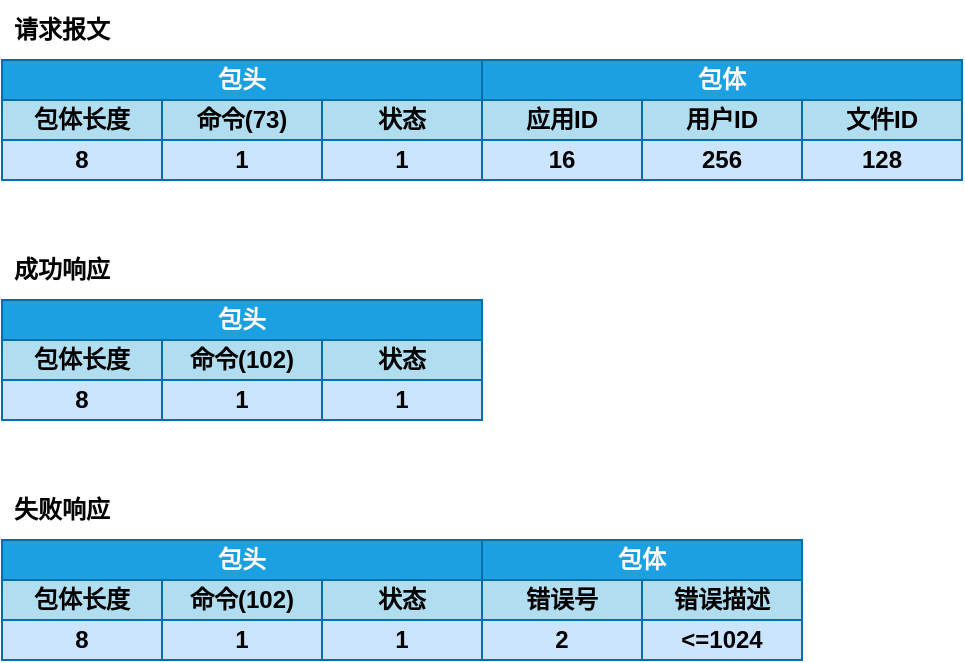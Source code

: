 <mxfile version="19.0.3" type="device"><diagram id="d_um1F_6NgrXlC4rkvSO" name="第 1 页"><mxGraphModel dx="706" dy="445" grid="1" gridSize="10" guides="1" tooltips="1" connect="1" arrows="1" fold="1" page="1" pageScale="1" pageWidth="1169" pageHeight="827" math="0" shadow="0"><root><mxCell id="0"/><mxCell id="1" parent="0"/><mxCell id="vkurcL1HtAWUJM9UaXK--2" value="&lt;b&gt;请求报文&lt;/b&gt;" style="text;html=1;strokeColor=none;fillColor=none;align=center;verticalAlign=middle;whiteSpace=wrap;rounded=0;" vertex="1" parent="1"><mxGeometry x="360" y="130" width="60" height="30" as="geometry"/></mxCell><mxCell id="vkurcL1HtAWUJM9UaXK--3" value="包头" style="rounded=0;whiteSpace=wrap;html=1;fillColor=#1ba1e2;strokeColor=#006EAF;fontStyle=1;fontColor=#ffffff;" vertex="1" parent="1"><mxGeometry x="360" y="160" width="240" height="20" as="geometry"/></mxCell><mxCell id="vkurcL1HtAWUJM9UaXK--4" value="包体长度" style="rounded=0;whiteSpace=wrap;html=1;fillColor=#b1ddf0;strokeColor=#006EAF;fontStyle=1;" vertex="1" parent="1"><mxGeometry x="360" y="180" width="80" height="20" as="geometry"/></mxCell><mxCell id="vkurcL1HtAWUJM9UaXK--5" value="命令(73)" style="rounded=0;whiteSpace=wrap;html=1;fillColor=#b1ddf0;strokeColor=#006EAF;fontStyle=1;" vertex="1" parent="1"><mxGeometry x="440" y="180" width="80" height="20" as="geometry"/></mxCell><mxCell id="vkurcL1HtAWUJM9UaXK--6" value="状态" style="rounded=0;whiteSpace=wrap;html=1;fillColor=#b1ddf0;strokeColor=#006EAF;fontStyle=1;" vertex="1" parent="1"><mxGeometry x="520" y="180" width="80" height="20" as="geometry"/></mxCell><mxCell id="vkurcL1HtAWUJM9UaXK--7" value="8" style="rounded=0;whiteSpace=wrap;html=1;fillColor=#cce5ff;strokeColor=#006EAF;fontStyle=1;" vertex="1" parent="1"><mxGeometry x="360" y="200" width="80" height="20" as="geometry"/></mxCell><mxCell id="vkurcL1HtAWUJM9UaXK--8" value="1" style="rounded=0;whiteSpace=wrap;html=1;fillColor=#cce5ff;strokeColor=#006EAF;fontStyle=1;" vertex="1" parent="1"><mxGeometry x="440" y="200" width="80" height="20" as="geometry"/></mxCell><mxCell id="vkurcL1HtAWUJM9UaXK--9" value="1" style="rounded=0;whiteSpace=wrap;html=1;fillColor=#cce5ff;strokeColor=#006EAF;fontStyle=1;" vertex="1" parent="1"><mxGeometry x="520" y="200" width="80" height="20" as="geometry"/></mxCell><mxCell id="vkurcL1HtAWUJM9UaXK--10" value="包体" style="rounded=0;whiteSpace=wrap;html=1;fillColor=#1ba1e2;strokeColor=#006EAF;fontStyle=1;fontColor=#ffffff;" vertex="1" parent="1"><mxGeometry x="600" y="160" width="240" height="20" as="geometry"/></mxCell><mxCell id="vkurcL1HtAWUJM9UaXK--11" value="应用ID" style="rounded=0;whiteSpace=wrap;html=1;fillColor=#b1ddf0;strokeColor=#006EAF;fontStyle=1;" vertex="1" parent="1"><mxGeometry x="600" y="180" width="80" height="20" as="geometry"/></mxCell><mxCell id="vkurcL1HtAWUJM9UaXK--12" value="用户ID" style="rounded=0;whiteSpace=wrap;html=1;fillColor=#b1ddf0;strokeColor=#006EAF;fontStyle=1;" vertex="1" parent="1"><mxGeometry x="680" y="180" width="80" height="20" as="geometry"/></mxCell><mxCell id="vkurcL1HtAWUJM9UaXK--13" value="文件ID" style="rounded=0;whiteSpace=wrap;html=1;fillColor=#b1ddf0;strokeColor=#006EAF;fontStyle=1;" vertex="1" parent="1"><mxGeometry x="760" y="180" width="80" height="20" as="geometry"/></mxCell><mxCell id="vkurcL1HtAWUJM9UaXK--16" value="16" style="rounded=0;whiteSpace=wrap;html=1;fillColor=#cce5ff;strokeColor=#006EAF;fontStyle=1;" vertex="1" parent="1"><mxGeometry x="600" y="200" width="80" height="20" as="geometry"/></mxCell><mxCell id="vkurcL1HtAWUJM9UaXK--17" value="&lt;b&gt;成功响应&lt;/b&gt;" style="text;html=1;strokeColor=none;fillColor=none;align=center;verticalAlign=middle;whiteSpace=wrap;rounded=0;" vertex="1" parent="1"><mxGeometry x="360" y="250" width="60" height="30" as="geometry"/></mxCell><mxCell id="vkurcL1HtAWUJM9UaXK--18" value="&lt;b&gt;失败响应&lt;/b&gt;" style="text;html=1;strokeColor=none;fillColor=none;align=center;verticalAlign=middle;whiteSpace=wrap;rounded=0;" vertex="1" parent="1"><mxGeometry x="360" y="370" width="60" height="30" as="geometry"/></mxCell><mxCell id="vkurcL1HtAWUJM9UaXK--19" value="包头" style="rounded=0;whiteSpace=wrap;html=1;fillColor=#1ba1e2;strokeColor=#006EAF;fontStyle=1;fontColor=#ffffff;" vertex="1" parent="1"><mxGeometry x="360" y="280" width="240" height="20" as="geometry"/></mxCell><mxCell id="vkurcL1HtAWUJM9UaXK--20" value="包体长度" style="rounded=0;whiteSpace=wrap;html=1;fillColor=#b1ddf0;strokeColor=#006EAF;fontStyle=1;" vertex="1" parent="1"><mxGeometry x="360" y="300" width="80" height="20" as="geometry"/></mxCell><mxCell id="vkurcL1HtAWUJM9UaXK--21" value="命令(102)" style="rounded=0;whiteSpace=wrap;html=1;fillColor=#b1ddf0;strokeColor=#006EAF;fontStyle=1;" vertex="1" parent="1"><mxGeometry x="440" y="300" width="80" height="20" as="geometry"/></mxCell><mxCell id="vkurcL1HtAWUJM9UaXK--22" value="状态" style="rounded=0;whiteSpace=wrap;html=1;fillColor=#b1ddf0;strokeColor=#006EAF;fontStyle=1;" vertex="1" parent="1"><mxGeometry x="520" y="300" width="80" height="20" as="geometry"/></mxCell><mxCell id="vkurcL1HtAWUJM9UaXK--23" value="8" style="rounded=0;whiteSpace=wrap;html=1;fillColor=#cce5ff;strokeColor=#006EAF;fontStyle=1;" vertex="1" parent="1"><mxGeometry x="360" y="320" width="80" height="20" as="geometry"/></mxCell><mxCell id="vkurcL1HtAWUJM9UaXK--24" value="1" style="rounded=0;whiteSpace=wrap;html=1;fillColor=#cce5ff;strokeColor=#006EAF;fontStyle=1;" vertex="1" parent="1"><mxGeometry x="440" y="320" width="80" height="20" as="geometry"/></mxCell><mxCell id="vkurcL1HtAWUJM9UaXK--25" value="1" style="rounded=0;whiteSpace=wrap;html=1;fillColor=#cce5ff;strokeColor=#006EAF;fontStyle=1;" vertex="1" parent="1"><mxGeometry x="520" y="320" width="80" height="20" as="geometry"/></mxCell><mxCell id="vkurcL1HtAWUJM9UaXK--26" value="包头" style="rounded=0;whiteSpace=wrap;html=1;fillColor=#1ba1e2;strokeColor=#006EAF;fontStyle=1;fontColor=#ffffff;" vertex="1" parent="1"><mxGeometry x="360" y="400" width="240" height="20" as="geometry"/></mxCell><mxCell id="vkurcL1HtAWUJM9UaXK--27" value="包体长度" style="rounded=0;whiteSpace=wrap;html=1;fillColor=#b1ddf0;strokeColor=#006EAF;fontStyle=1;" vertex="1" parent="1"><mxGeometry x="360" y="420" width="80" height="20" as="geometry"/></mxCell><mxCell id="vkurcL1HtAWUJM9UaXK--28" value="命令(102)" style="rounded=0;whiteSpace=wrap;html=1;fillColor=#b1ddf0;strokeColor=#006EAF;fontStyle=1;" vertex="1" parent="1"><mxGeometry x="440" y="420" width="80" height="20" as="geometry"/></mxCell><mxCell id="vkurcL1HtAWUJM9UaXK--29" value="状态" style="rounded=0;whiteSpace=wrap;html=1;fillColor=#b1ddf0;strokeColor=#006EAF;fontStyle=1;" vertex="1" parent="1"><mxGeometry x="520" y="420" width="80" height="20" as="geometry"/></mxCell><mxCell id="vkurcL1HtAWUJM9UaXK--30" value="8" style="rounded=0;whiteSpace=wrap;html=1;fillColor=#cce5ff;strokeColor=#006EAF;fontStyle=1;" vertex="1" parent="1"><mxGeometry x="360" y="440" width="80" height="20" as="geometry"/></mxCell><mxCell id="vkurcL1HtAWUJM9UaXK--31" value="1" style="rounded=0;whiteSpace=wrap;html=1;fillColor=#cce5ff;strokeColor=#006EAF;fontStyle=1;" vertex="1" parent="1"><mxGeometry x="440" y="440" width="80" height="20" as="geometry"/></mxCell><mxCell id="vkurcL1HtAWUJM9UaXK--32" value="1" style="rounded=0;whiteSpace=wrap;html=1;fillColor=#cce5ff;strokeColor=#006EAF;fontStyle=1;" vertex="1" parent="1"><mxGeometry x="520" y="440" width="80" height="20" as="geometry"/></mxCell><mxCell id="vkurcL1HtAWUJM9UaXK--33" value="包体" style="rounded=0;whiteSpace=wrap;html=1;fillColor=#1ba1e2;strokeColor=#006EAF;fontStyle=1;fontColor=#ffffff;" vertex="1" parent="1"><mxGeometry x="600" y="400" width="160" height="20" as="geometry"/></mxCell><mxCell id="vkurcL1HtAWUJM9UaXK--34" value="错误号" style="rounded=0;whiteSpace=wrap;html=1;fillColor=#b1ddf0;strokeColor=#006EAF;fontStyle=1;" vertex="1" parent="1"><mxGeometry x="600" y="420" width="80" height="20" as="geometry"/></mxCell><mxCell id="vkurcL1HtAWUJM9UaXK--35" value="错误描述" style="rounded=0;whiteSpace=wrap;html=1;fillColor=#b1ddf0;strokeColor=#006EAF;fontStyle=1;" vertex="1" parent="1"><mxGeometry x="680" y="420" width="80" height="20" as="geometry"/></mxCell><mxCell id="vkurcL1HtAWUJM9UaXK--36" value="2" style="rounded=0;whiteSpace=wrap;html=1;fillColor=#cce5ff;strokeColor=#006EAF;fontStyle=1;" vertex="1" parent="1"><mxGeometry x="600" y="440" width="80" height="20" as="geometry"/></mxCell><mxCell id="vkurcL1HtAWUJM9UaXK--37" value="&amp;lt;=1024" style="rounded=0;whiteSpace=wrap;html=1;fillColor=#cce5ff;strokeColor=#006EAF;fontStyle=1;" vertex="1" parent="1"><mxGeometry x="680" y="440" width="80" height="20" as="geometry"/></mxCell><mxCell id="vkurcL1HtAWUJM9UaXK--38" value="256" style="rounded=0;whiteSpace=wrap;html=1;fillColor=#cce5ff;strokeColor=#006EAF;fontStyle=1;" vertex="1" parent="1"><mxGeometry x="680" y="200" width="80" height="20" as="geometry"/></mxCell><mxCell id="vkurcL1HtAWUJM9UaXK--39" value="128" style="rounded=0;whiteSpace=wrap;html=1;fillColor=#cce5ff;strokeColor=#006EAF;fontStyle=1;" vertex="1" parent="1"><mxGeometry x="760" y="200" width="80" height="20" as="geometry"/></mxCell></root></mxGraphModel></diagram></mxfile>
